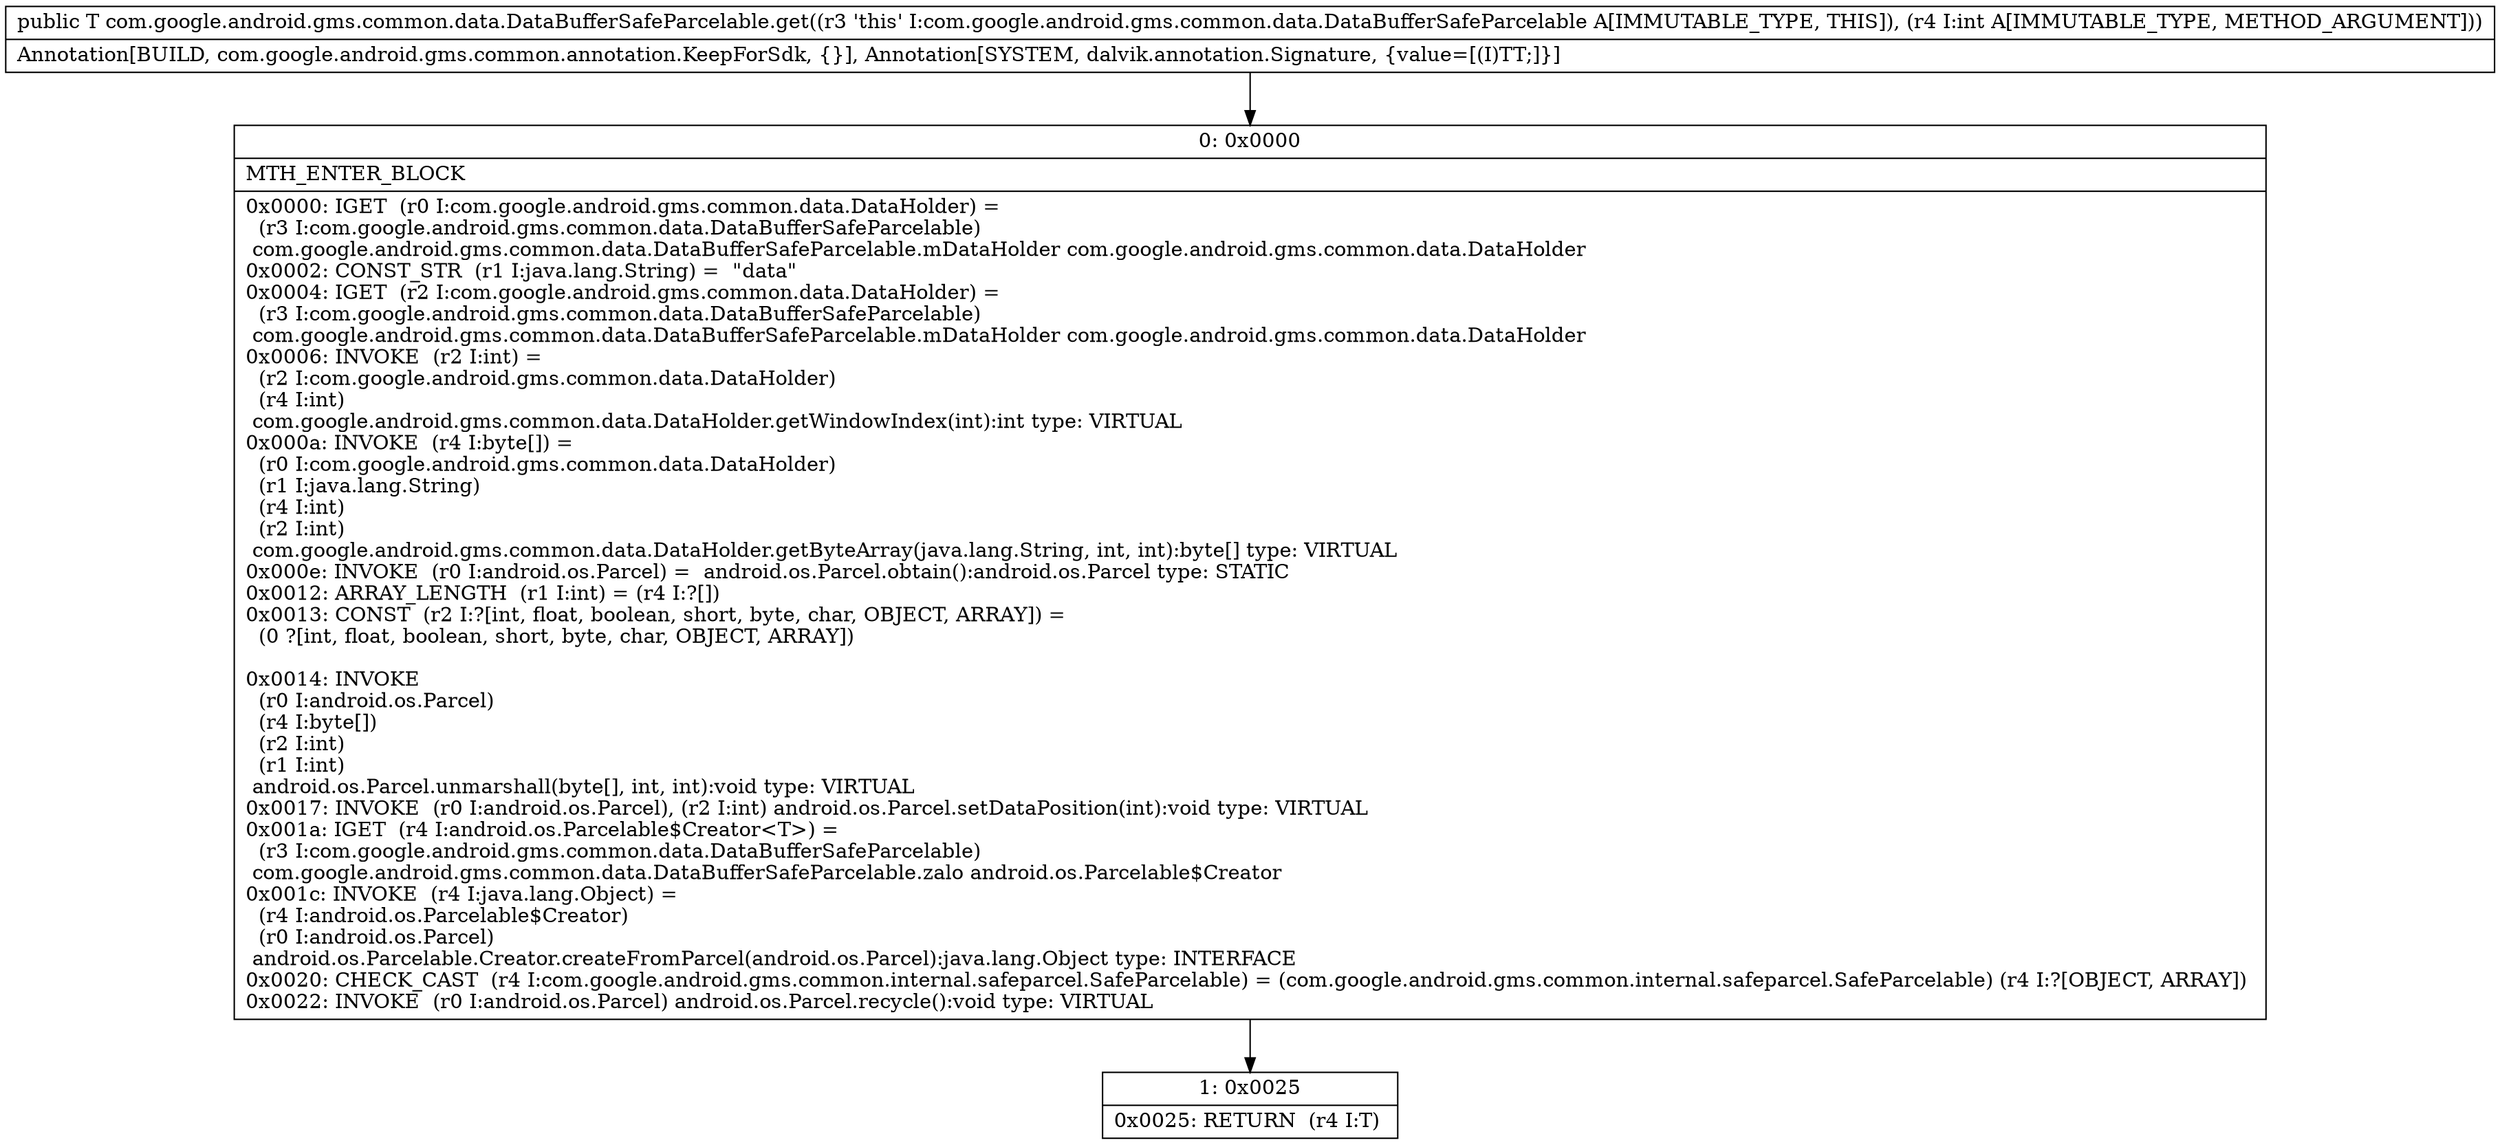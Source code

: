digraph "CFG forcom.google.android.gms.common.data.DataBufferSafeParcelable.get(I)Lcom\/google\/android\/gms\/common\/internal\/safeparcel\/SafeParcelable;" {
Node_0 [shape=record,label="{0\:\ 0x0000|MTH_ENTER_BLOCK\l|0x0000: IGET  (r0 I:com.google.android.gms.common.data.DataHolder) = \l  (r3 I:com.google.android.gms.common.data.DataBufferSafeParcelable)\l com.google.android.gms.common.data.DataBufferSafeParcelable.mDataHolder com.google.android.gms.common.data.DataHolder \l0x0002: CONST_STR  (r1 I:java.lang.String) =  \"data\" \l0x0004: IGET  (r2 I:com.google.android.gms.common.data.DataHolder) = \l  (r3 I:com.google.android.gms.common.data.DataBufferSafeParcelable)\l com.google.android.gms.common.data.DataBufferSafeParcelable.mDataHolder com.google.android.gms.common.data.DataHolder \l0x0006: INVOKE  (r2 I:int) = \l  (r2 I:com.google.android.gms.common.data.DataHolder)\l  (r4 I:int)\l com.google.android.gms.common.data.DataHolder.getWindowIndex(int):int type: VIRTUAL \l0x000a: INVOKE  (r4 I:byte[]) = \l  (r0 I:com.google.android.gms.common.data.DataHolder)\l  (r1 I:java.lang.String)\l  (r4 I:int)\l  (r2 I:int)\l com.google.android.gms.common.data.DataHolder.getByteArray(java.lang.String, int, int):byte[] type: VIRTUAL \l0x000e: INVOKE  (r0 I:android.os.Parcel) =  android.os.Parcel.obtain():android.os.Parcel type: STATIC \l0x0012: ARRAY_LENGTH  (r1 I:int) = (r4 I:?[]) \l0x0013: CONST  (r2 I:?[int, float, boolean, short, byte, char, OBJECT, ARRAY]) = \l  (0 ?[int, float, boolean, short, byte, char, OBJECT, ARRAY])\l \l0x0014: INVOKE  \l  (r0 I:android.os.Parcel)\l  (r4 I:byte[])\l  (r2 I:int)\l  (r1 I:int)\l android.os.Parcel.unmarshall(byte[], int, int):void type: VIRTUAL \l0x0017: INVOKE  (r0 I:android.os.Parcel), (r2 I:int) android.os.Parcel.setDataPosition(int):void type: VIRTUAL \l0x001a: IGET  (r4 I:android.os.Parcelable$Creator\<T\>) = \l  (r3 I:com.google.android.gms.common.data.DataBufferSafeParcelable)\l com.google.android.gms.common.data.DataBufferSafeParcelable.zalo android.os.Parcelable$Creator \l0x001c: INVOKE  (r4 I:java.lang.Object) = \l  (r4 I:android.os.Parcelable$Creator)\l  (r0 I:android.os.Parcel)\l android.os.Parcelable.Creator.createFromParcel(android.os.Parcel):java.lang.Object type: INTERFACE \l0x0020: CHECK_CAST  (r4 I:com.google.android.gms.common.internal.safeparcel.SafeParcelable) = (com.google.android.gms.common.internal.safeparcel.SafeParcelable) (r4 I:?[OBJECT, ARRAY]) \l0x0022: INVOKE  (r0 I:android.os.Parcel) android.os.Parcel.recycle():void type: VIRTUAL \l}"];
Node_1 [shape=record,label="{1\:\ 0x0025|0x0025: RETURN  (r4 I:T) \l}"];
MethodNode[shape=record,label="{public T com.google.android.gms.common.data.DataBufferSafeParcelable.get((r3 'this' I:com.google.android.gms.common.data.DataBufferSafeParcelable A[IMMUTABLE_TYPE, THIS]), (r4 I:int A[IMMUTABLE_TYPE, METHOD_ARGUMENT]))  | Annotation[BUILD, com.google.android.gms.common.annotation.KeepForSdk, \{\}], Annotation[SYSTEM, dalvik.annotation.Signature, \{value=[(I)TT;]\}]\l}"];
MethodNode -> Node_0;
Node_0 -> Node_1;
}


